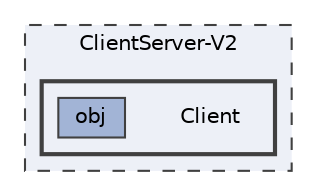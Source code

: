 digraph "C:/Users/m4ss/source/repos/mssevov18/ClientServerAPI/ClientServer-V2/Client"
{
 // LATEX_PDF_SIZE
  bgcolor="transparent";
  edge [fontname=Helvetica,fontsize=10,labelfontname=Helvetica,labelfontsize=10];
  node [fontname=Helvetica,fontsize=10,shape=box,height=0.2,width=0.4];
  compound=true
  subgraph clusterdir_48d2ab0675f1f4006b5918e81cb0368a {
    graph [ bgcolor="#edf0f7", pencolor="grey25", label="ClientServer-V2", fontname=Helvetica,fontsize=10 style="filled,dashed", URL="dir_48d2ab0675f1f4006b5918e81cb0368a.html",tooltip=""]
  subgraph clusterdir_2371b904e06e8bf3d7e2784ab79b6e24 {
    graph [ bgcolor="#edf0f7", pencolor="grey25", label="", fontname=Helvetica,fontsize=10 style="filled,bold", URL="dir_2371b904e06e8bf3d7e2784ab79b6e24.html",tooltip=""]
    dir_2371b904e06e8bf3d7e2784ab79b6e24 [shape=plaintext, label="Client"];
  dir_c7fbf644e2a0d7aca4421de61c6cb8da [label="obj", fillcolor="#a2b4d6", color="grey25", style="filled", URL="dir_c7fbf644e2a0d7aca4421de61c6cb8da.html",tooltip=""];
  }
  }
}
